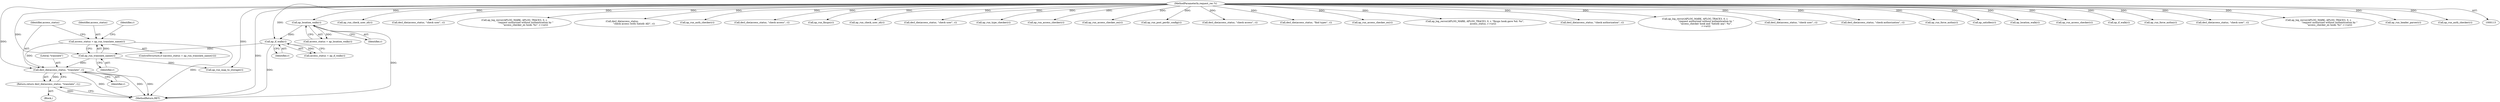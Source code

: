 digraph "0_httpd_cd2b7a26c776b0754fb98426a67804fd48118708@pointer" {
"1000244" [label="(Call,decl_die(access_status, \"translate\", r))"];
"1000238" [label="(Call,access_status = ap_run_translate_name(r))"];
"1000240" [label="(Call,ap_run_translate_name(r))"];
"1000207" [label="(Call,ap_if_walk(r))"];
"1000199" [label="(Call,ap_location_walk(r))"];
"1000114" [label="(MethodParameterIn,request_rec *r)"];
"1000243" [label="(Return,return decl_die(access_status, \"translate\", r);)"];
"1000439" [label="(Call,ap_run_check_user_id(r))"];
"1000444" [label="(Call,decl_die(access_status, \"check user\", r))"];
"1000197" [label="(Call,access_status = ap_location_walk(r))"];
"1000482" [label="(Call,ap_log_rerror(APLOG_MARK, APLOG_TRACE3, 0, r,\n                              \"request authorized without authentication by \"\n                              \"access_checker_ex hook: %s\", r->uri))"];
"1000242" [label="(Block,)"];
"1000250" [label="(Identifier,r)"];
"1000413" [label="(Call,decl_die(access_status,\n                                \"check access (with Satisfy All)\", r))"];
"1000467" [label="(Call,ap_run_auth_checker(r))"];
"1000243" [label="(Return,return decl_die(access_status, \"translate\", r);)"];
"1000247" [label="(Identifier,r)"];
"1000246" [label="(Literal,\"translate\")"];
"1000595" [label="(Call,decl_die(access_status, \"check access\", r))"];
"1000617" [label="(Call,ap_run_fixups(r))"];
"1000540" [label="(Call,ap_run_check_user_id(r))"];
"1000545" [label="(Call,decl_die(access_status, \"check user\", r))"];
"1000205" [label="(Call,access_status = ap_if_walk(r))"];
"1000604" [label="(Call,ap_run_type_checker(r))"];
"1000504" [label="(Call,ap_run_access_checker(r))"];
"1000520" [label="(Call,ap_run_access_checker_ex(r))"];
"1000309" [label="(Call,ap_run_post_perdir_config(r))"];
"1000494" [label="(Call,decl_die(access_status, \"check access\", r))"];
"1000609" [label="(Call,decl_die(access_status, \"find types\", r))"];
"1000200" [label="(Identifier,r)"];
"1000419" [label="(Call,ap_run_access_checker_ex(r))"];
"1000245" [label="(Identifier,access_status)"];
"1000237" [label="(ControlStructure,if ((access_status = ap_run_translate_name(r))))"];
"1000621" [label="(Call,ap_log_rerror(APLOG_MARK, APLOG_TRACE3, 0, r, \"fixups hook gave %d: %s\",\n                      access_status, r->uri))"];
"1000240" [label="(Call,ap_run_translate_name(r))"];
"1000207" [label="(Call,ap_if_walk(r))"];
"1000472" [label="(Call,decl_die(access_status, \"check authorization\", r))"];
"1000508" [label="(Call,ap_log_rerror(APLOG_MARK, APLOG_TRACE3, 0, r,\n                              \"request authorized without authentication by \"\n                              \"access_checker hook and 'Satisfy any': %s\",\n                              r->uri))"];
"1000635" [label="(MethodReturn,RET)"];
"1000560" [label="(Call,decl_die(access_status, \"check user\", r))"];
"1000573" [label="(Call,decl_die(access_status, \"check authorization\", r))"];
"1000532" [label="(Call,ap_run_force_authn(r))"];
"1000241" [label="(Identifier,r)"];
"1000244" [label="(Call,decl_die(access_status, \"translate\", r))"];
"1000238" [label="(Call,access_status = ap_run_translate_name(r))"];
"1000399" [label="(Call,ap_satisfies(r))"];
"1000268" [label="(Call,ap_location_walk(r))"];
"1000408" [label="(Call,ap_run_access_checker(r))"];
"1000114" [label="(MethodParameterIn,request_rec *r)"];
"1000260" [label="(Call,ap_run_map_to_storage(r))"];
"1000276" [label="(Call,ap_if_walk(r))"];
"1000431" [label="(Call,ap_run_force_authn(r))"];
"1000459" [label="(Call,decl_die(access_status, \"check user\", r))"];
"1000208" [label="(Identifier,r)"];
"1000199" [label="(Call,ap_location_walk(r))"];
"1000583" [label="(Call,ap_log_rerror(APLOG_MARK, APLOG_TRACE3, 0, r,\n                              \"request authorized without authentication by \"\n                              \"access_checker_ex hook: %s\", r->uri))"];
"1000239" [label="(Identifier,access_status)"];
"1000324" [label="(Call,ap_run_header_parser(r))"];
"1000568" [label="(Call,ap_run_auth_checker(r))"];
"1000244" -> "1000243"  [label="AST: "];
"1000244" -> "1000247"  [label="CFG: "];
"1000245" -> "1000244"  [label="AST: "];
"1000246" -> "1000244"  [label="AST: "];
"1000247" -> "1000244"  [label="AST: "];
"1000243" -> "1000244"  [label="CFG: "];
"1000244" -> "1000635"  [label="DDG: "];
"1000244" -> "1000635"  [label="DDG: "];
"1000244" -> "1000635"  [label="DDG: "];
"1000244" -> "1000243"  [label="DDG: "];
"1000238" -> "1000244"  [label="DDG: "];
"1000240" -> "1000244"  [label="DDG: "];
"1000114" -> "1000244"  [label="DDG: "];
"1000238" -> "1000237"  [label="AST: "];
"1000238" -> "1000240"  [label="CFG: "];
"1000239" -> "1000238"  [label="AST: "];
"1000240" -> "1000238"  [label="AST: "];
"1000245" -> "1000238"  [label="CFG: "];
"1000250" -> "1000238"  [label="CFG: "];
"1000238" -> "1000635"  [label="DDG: "];
"1000240" -> "1000238"  [label="DDG: "];
"1000240" -> "1000241"  [label="CFG: "];
"1000241" -> "1000240"  [label="AST: "];
"1000207" -> "1000240"  [label="DDG: "];
"1000114" -> "1000240"  [label="DDG: "];
"1000240" -> "1000260"  [label="DDG: "];
"1000207" -> "1000205"  [label="AST: "];
"1000207" -> "1000208"  [label="CFG: "];
"1000208" -> "1000207"  [label="AST: "];
"1000205" -> "1000207"  [label="CFG: "];
"1000207" -> "1000635"  [label="DDG: "];
"1000207" -> "1000205"  [label="DDG: "];
"1000199" -> "1000207"  [label="DDG: "];
"1000114" -> "1000207"  [label="DDG: "];
"1000199" -> "1000197"  [label="AST: "];
"1000199" -> "1000200"  [label="CFG: "];
"1000200" -> "1000199"  [label="AST: "];
"1000197" -> "1000199"  [label="CFG: "];
"1000199" -> "1000635"  [label="DDG: "];
"1000199" -> "1000197"  [label="DDG: "];
"1000114" -> "1000199"  [label="DDG: "];
"1000114" -> "1000113"  [label="AST: "];
"1000114" -> "1000635"  [label="DDG: "];
"1000114" -> "1000260"  [label="DDG: "];
"1000114" -> "1000268"  [label="DDG: "];
"1000114" -> "1000276"  [label="DDG: "];
"1000114" -> "1000309"  [label="DDG: "];
"1000114" -> "1000324"  [label="DDG: "];
"1000114" -> "1000399"  [label="DDG: "];
"1000114" -> "1000408"  [label="DDG: "];
"1000114" -> "1000413"  [label="DDG: "];
"1000114" -> "1000419"  [label="DDG: "];
"1000114" -> "1000431"  [label="DDG: "];
"1000114" -> "1000439"  [label="DDG: "];
"1000114" -> "1000444"  [label="DDG: "];
"1000114" -> "1000459"  [label="DDG: "];
"1000114" -> "1000467"  [label="DDG: "];
"1000114" -> "1000472"  [label="DDG: "];
"1000114" -> "1000482"  [label="DDG: "];
"1000114" -> "1000494"  [label="DDG: "];
"1000114" -> "1000504"  [label="DDG: "];
"1000114" -> "1000508"  [label="DDG: "];
"1000114" -> "1000520"  [label="DDG: "];
"1000114" -> "1000532"  [label="DDG: "];
"1000114" -> "1000540"  [label="DDG: "];
"1000114" -> "1000545"  [label="DDG: "];
"1000114" -> "1000560"  [label="DDG: "];
"1000114" -> "1000568"  [label="DDG: "];
"1000114" -> "1000573"  [label="DDG: "];
"1000114" -> "1000583"  [label="DDG: "];
"1000114" -> "1000595"  [label="DDG: "];
"1000114" -> "1000604"  [label="DDG: "];
"1000114" -> "1000609"  [label="DDG: "];
"1000114" -> "1000617"  [label="DDG: "];
"1000114" -> "1000621"  [label="DDG: "];
"1000243" -> "1000242"  [label="AST: "];
"1000635" -> "1000243"  [label="CFG: "];
"1000243" -> "1000635"  [label="DDG: "];
}
